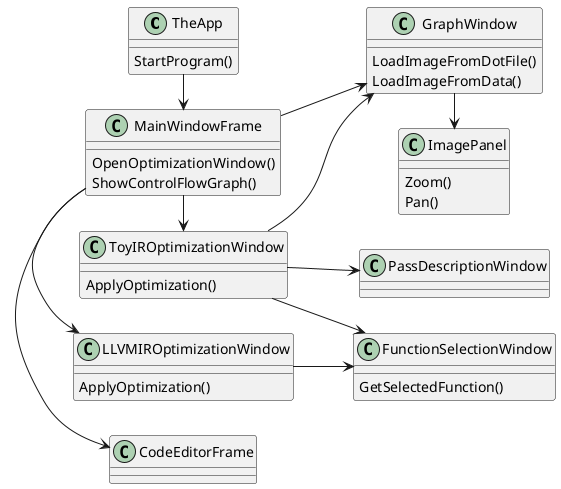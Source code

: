 @startuml
'https://plantuml.com/class-diagram

left to right direction


TheApp -> MainWindowFrame

MainWindowFrame -> CodeEditorFrame
MainWindowFrame -> GraphWindow

GraphWindow -> ImagePanel

MainWindowFrame -> LLVMIROptimizationWindow
MainWindowFrame -> ToyIROptimizationWindow

LLVMIROptimizationWindow --> FunctionSelectionWindow
ToyIROptimizationWindow --> FunctionSelectionWindow

ToyIROptimizationWindow --> GraphWindow
ToyIROptimizationWindow --> PassDescriptionWindow


class TheApp {
    StartProgram()
}

class MainWindowFrame {
    OpenOptimizationWindow()
    ShowControlFlowGraph()
}

class GraphWindow {
    LoadImageFromDotFile()
    LoadImageFromData()
}

class ImagePanel {
    Zoom()
    Pan()
}

class FunctionSelectionWindow {
    GetSelectedFunction()
}

class ToyIROptimizationWindow {
    ApplyOptimization()
}

class LLVMIROptimizationWindow {
    ApplyOptimization()
}

@enduml